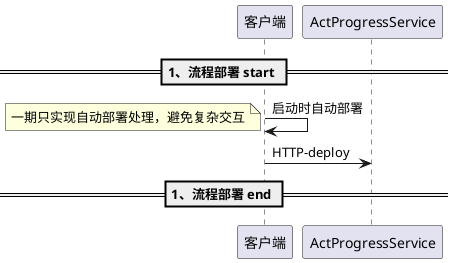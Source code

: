 @startuml
== 1、流程部署 start ==
客户端 -> 客户端 : 启动时自动部署
note left
    一期只实现自动部署处理，避免复杂交互
end note
客户端 -> ActProgressService : HTTP-deploy
== 1、流程部署 end ==
@enduml
